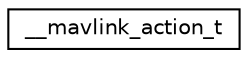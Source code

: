 digraph "Graphical Class Hierarchy"
{
 // INTERACTIVE_SVG=YES
  edge [fontname="Helvetica",fontsize="10",labelfontname="Helvetica",labelfontsize="10"];
  node [fontname="Helvetica",fontsize="10",shape=record];
  rankdir="LR";
  Node1 [label="__mavlink_action_t",height=0.2,width=0.4,color="black", fillcolor="white", style="filled",URL="$struct____mavlink__action__t.html"];
}

